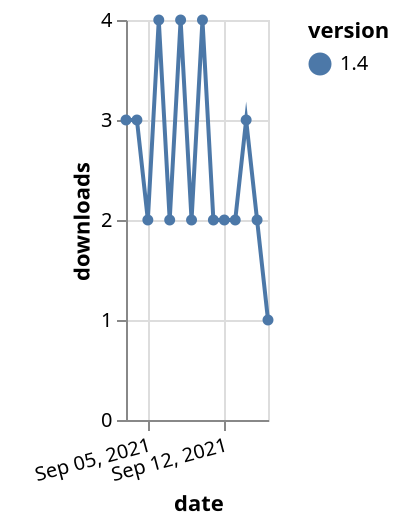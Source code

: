 {"$schema": "https://vega.github.io/schema/vega-lite/v5.json", "description": "A simple bar chart with embedded data.", "data": {"values": [{"date": "2021-09-03", "total": 2969, "delta": 3, "version": "1.4"}, {"date": "2021-09-04", "total": 2972, "delta": 3, "version": "1.4"}, {"date": "2021-09-05", "total": 2974, "delta": 2, "version": "1.4"}, {"date": "2021-09-06", "total": 2978, "delta": 4, "version": "1.4"}, {"date": "2021-09-07", "total": 2980, "delta": 2, "version": "1.4"}, {"date": "2021-09-08", "total": 2984, "delta": 4, "version": "1.4"}, {"date": "2021-09-09", "total": 2986, "delta": 2, "version": "1.4"}, {"date": "2021-09-10", "total": 2990, "delta": 4, "version": "1.4"}, {"date": "2021-09-11", "total": 2992, "delta": 2, "version": "1.4"}, {"date": "2021-09-12", "total": 2994, "delta": 2, "version": "1.4"}, {"date": "2021-09-13", "total": 2996, "delta": 2, "version": "1.4"}, {"date": "2021-09-14", "total": 2999, "delta": 3, "version": "1.4"}, {"date": "2021-09-15", "total": 3001, "delta": 2, "version": "1.4"}, {"date": "2021-09-16", "total": 3002, "delta": 1, "version": "1.4"}]}, "width": "container", "mark": {"type": "line", "point": {"filled": true}}, "encoding": {"x": {"field": "date", "type": "temporal", "timeUnit": "yearmonthdate", "title": "date", "axis": {"labelAngle": -15}}, "y": {"field": "delta", "type": "quantitative", "title": "downloads"}, "color": {"field": "version", "type": "nominal"}, "tooltip": {"field": "delta"}}}